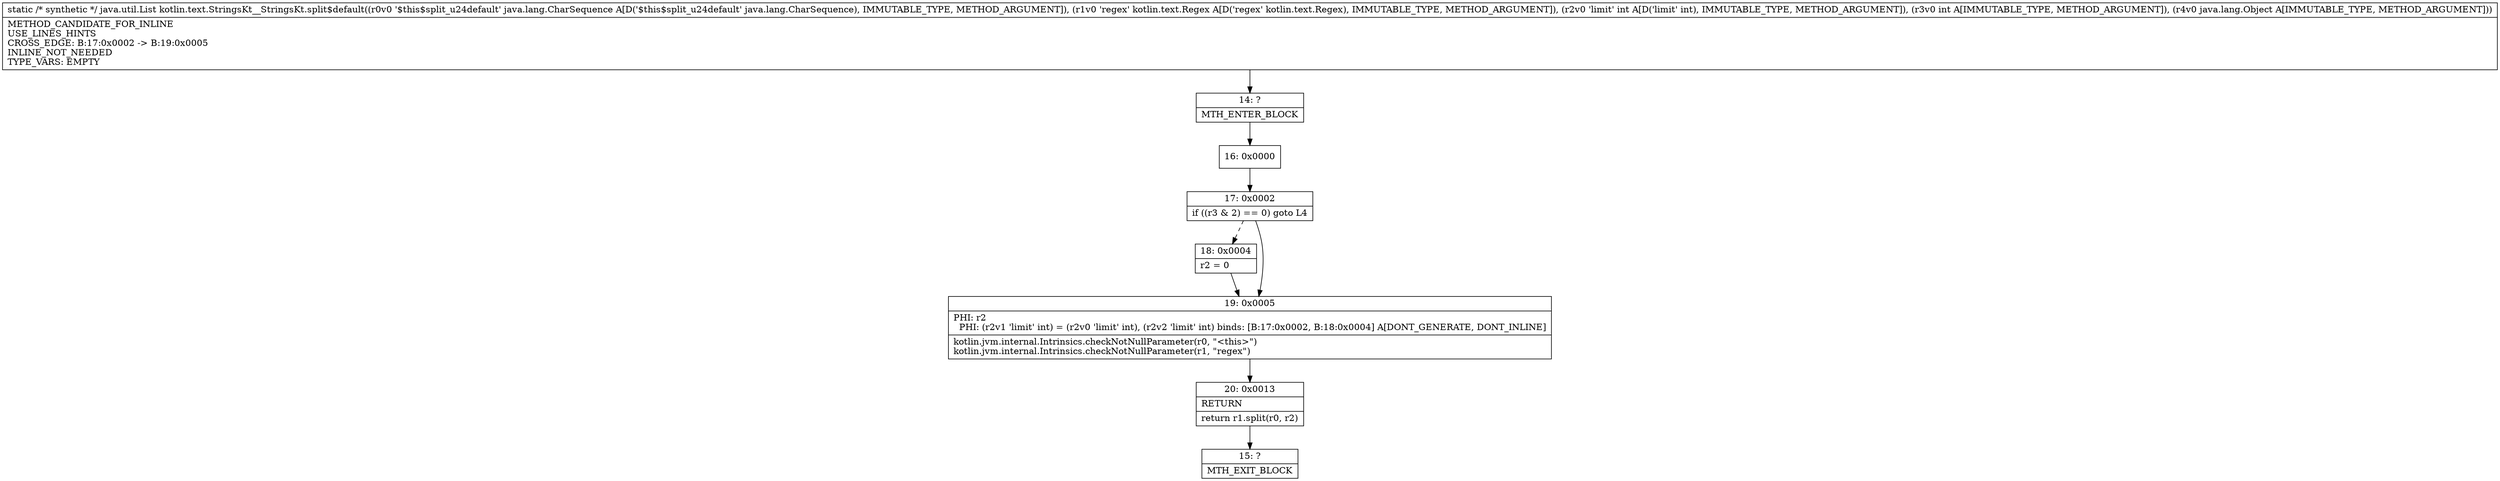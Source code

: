 digraph "CFG forkotlin.text.StringsKt__StringsKt.split$default(Ljava\/lang\/CharSequence;Lkotlin\/text\/Regex;IILjava\/lang\/Object;)Ljava\/util\/List;" {
Node_14 [shape=record,label="{14\:\ ?|MTH_ENTER_BLOCK\l}"];
Node_16 [shape=record,label="{16\:\ 0x0000}"];
Node_17 [shape=record,label="{17\:\ 0x0002|if ((r3 & 2) == 0) goto L4\l}"];
Node_18 [shape=record,label="{18\:\ 0x0004|r2 = 0\l}"];
Node_19 [shape=record,label="{19\:\ 0x0005|PHI: r2 \l  PHI: (r2v1 'limit' int) = (r2v0 'limit' int), (r2v2 'limit' int) binds: [B:17:0x0002, B:18:0x0004] A[DONT_GENERATE, DONT_INLINE]\l|kotlin.jvm.internal.Intrinsics.checkNotNullParameter(r0, \"\<this\>\")\lkotlin.jvm.internal.Intrinsics.checkNotNullParameter(r1, \"regex\")\l}"];
Node_20 [shape=record,label="{20\:\ 0x0013|RETURN\l|return r1.split(r0, r2)\l}"];
Node_15 [shape=record,label="{15\:\ ?|MTH_EXIT_BLOCK\l}"];
MethodNode[shape=record,label="{static \/* synthetic *\/ java.util.List kotlin.text.StringsKt__StringsKt.split$default((r0v0 '$this$split_u24default' java.lang.CharSequence A[D('$this$split_u24default' java.lang.CharSequence), IMMUTABLE_TYPE, METHOD_ARGUMENT]), (r1v0 'regex' kotlin.text.Regex A[D('regex' kotlin.text.Regex), IMMUTABLE_TYPE, METHOD_ARGUMENT]), (r2v0 'limit' int A[D('limit' int), IMMUTABLE_TYPE, METHOD_ARGUMENT]), (r3v0 int A[IMMUTABLE_TYPE, METHOD_ARGUMENT]), (r4v0 java.lang.Object A[IMMUTABLE_TYPE, METHOD_ARGUMENT]))  | METHOD_CANDIDATE_FOR_INLINE\lUSE_LINES_HINTS\lCROSS_EDGE: B:17:0x0002 \-\> B:19:0x0005\lINLINE_NOT_NEEDED\lTYPE_VARS: EMPTY\l}"];
MethodNode -> Node_14;Node_14 -> Node_16;
Node_16 -> Node_17;
Node_17 -> Node_18[style=dashed];
Node_17 -> Node_19;
Node_18 -> Node_19;
Node_19 -> Node_20;
Node_20 -> Node_15;
}

